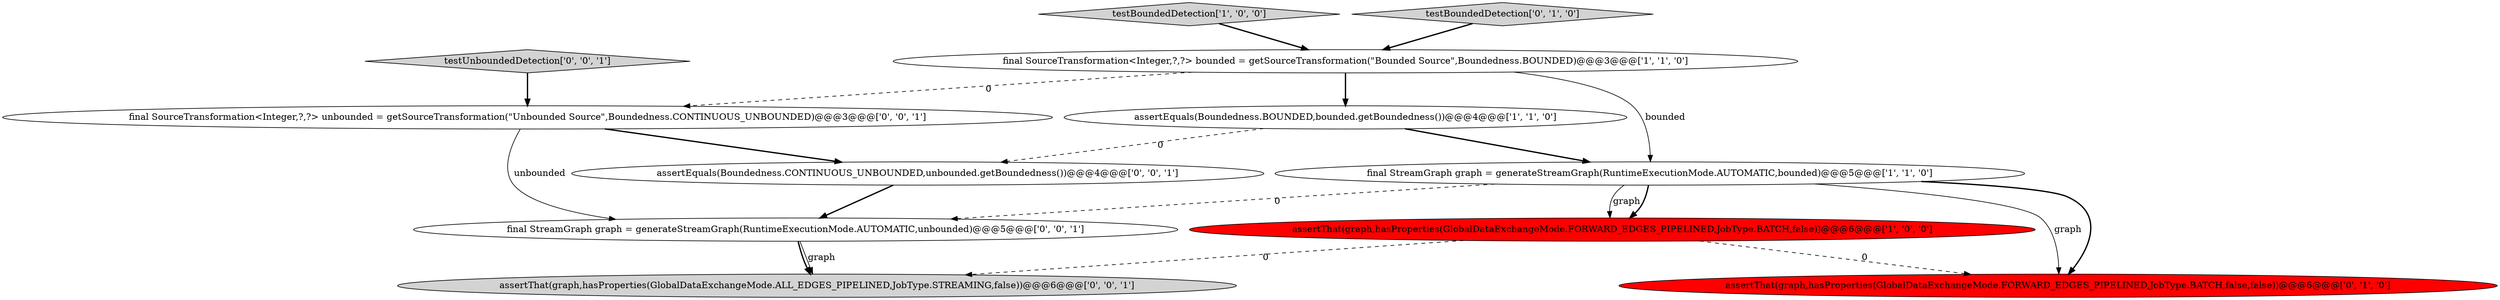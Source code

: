 digraph {
7 [style = filled, label = "assertThat(graph,hasProperties(GlobalDataExchangeMode.ALL_EDGES_PIPELINED,JobType.STREAMING,false))@@@6@@@['0', '0', '1']", fillcolor = lightgray, shape = ellipse image = "AAA0AAABBB3BBB"];
11 [style = filled, label = "assertEquals(Boundedness.CONTINUOUS_UNBOUNDED,unbounded.getBoundedness())@@@4@@@['0', '0', '1']", fillcolor = white, shape = ellipse image = "AAA0AAABBB3BBB"];
9 [style = filled, label = "testUnboundedDetection['0', '0', '1']", fillcolor = lightgray, shape = diamond image = "AAA0AAABBB3BBB"];
6 [style = filled, label = "assertThat(graph,hasProperties(GlobalDataExchangeMode.FORWARD_EDGES_PIPELINED,JobType.BATCH,false,false))@@@6@@@['0', '1', '0']", fillcolor = red, shape = ellipse image = "AAA1AAABBB2BBB"];
8 [style = filled, label = "final SourceTransformation<Integer,?,?> unbounded = getSourceTransformation(\"Unbounded Source\",Boundedness.CONTINUOUS_UNBOUNDED)@@@3@@@['0', '0', '1']", fillcolor = white, shape = ellipse image = "AAA0AAABBB3BBB"];
4 [style = filled, label = "testBoundedDetection['1', '0', '0']", fillcolor = lightgray, shape = diamond image = "AAA0AAABBB1BBB"];
10 [style = filled, label = "final StreamGraph graph = generateStreamGraph(RuntimeExecutionMode.AUTOMATIC,unbounded)@@@5@@@['0', '0', '1']", fillcolor = white, shape = ellipse image = "AAA0AAABBB3BBB"];
2 [style = filled, label = "assertThat(graph,hasProperties(GlobalDataExchangeMode.FORWARD_EDGES_PIPELINED,JobType.BATCH,false))@@@6@@@['1', '0', '0']", fillcolor = red, shape = ellipse image = "AAA1AAABBB1BBB"];
5 [style = filled, label = "testBoundedDetection['0', '1', '0']", fillcolor = lightgray, shape = diamond image = "AAA0AAABBB2BBB"];
0 [style = filled, label = "assertEquals(Boundedness.BOUNDED,bounded.getBoundedness())@@@4@@@['1', '1', '0']", fillcolor = white, shape = ellipse image = "AAA0AAABBB1BBB"];
3 [style = filled, label = "final StreamGraph graph = generateStreamGraph(RuntimeExecutionMode.AUTOMATIC,bounded)@@@5@@@['1', '1', '0']", fillcolor = white, shape = ellipse image = "AAA0AAABBB1BBB"];
1 [style = filled, label = "final SourceTransformation<Integer,?,?> bounded = getSourceTransformation(\"Bounded Source\",Boundedness.BOUNDED)@@@3@@@['1', '1', '0']", fillcolor = white, shape = ellipse image = "AAA0AAABBB1BBB"];
0->3 [style = bold, label=""];
3->2 [style = solid, label="graph"];
8->10 [style = solid, label="unbounded"];
5->1 [style = bold, label=""];
3->6 [style = bold, label=""];
10->7 [style = solid, label="graph"];
4->1 [style = bold, label=""];
1->8 [style = dashed, label="0"];
1->3 [style = solid, label="bounded"];
0->11 [style = dashed, label="0"];
1->0 [style = bold, label=""];
3->10 [style = dashed, label="0"];
3->2 [style = bold, label=""];
2->7 [style = dashed, label="0"];
9->8 [style = bold, label=""];
8->11 [style = bold, label=""];
11->10 [style = bold, label=""];
10->7 [style = bold, label=""];
3->6 [style = solid, label="graph"];
2->6 [style = dashed, label="0"];
}
